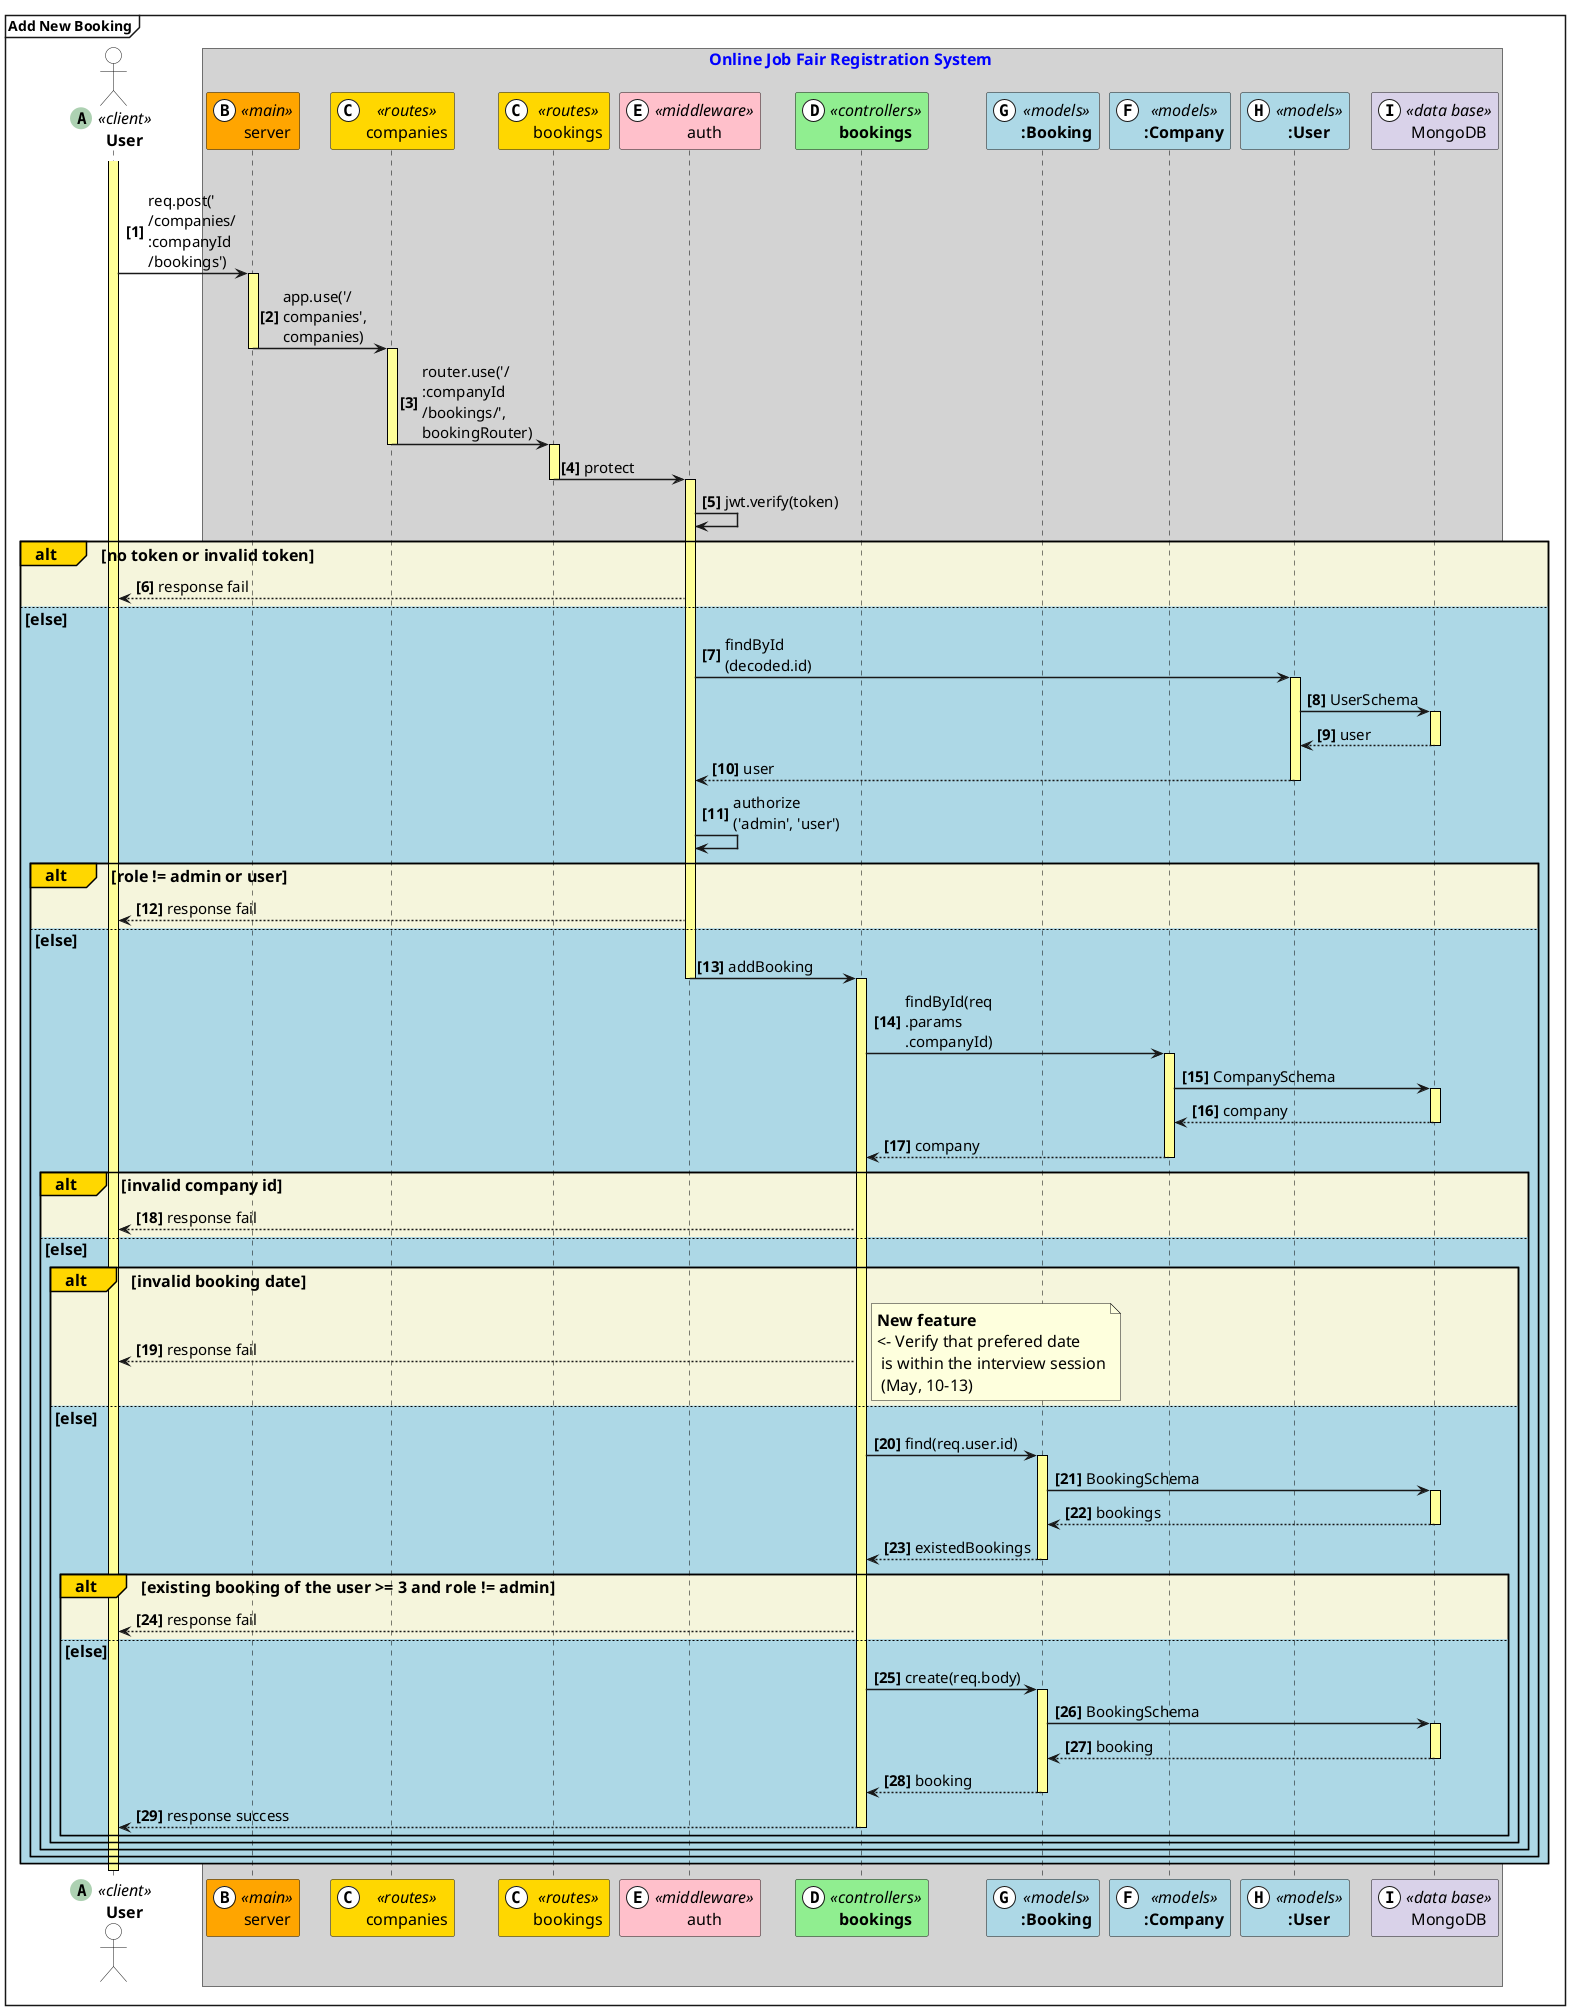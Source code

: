
@startuml

' hide footbox
skinparam sequenceArrowThickness 1.5
skinparam fontsize 50
autonumber 1 "<b>[###]"
skinparam defaultFontSize 16
skinparam component {
'FontSize 13
'BackgroundColor<<Apache>> Red
'BorderColor<<Apache>> #FF6655
'FontName Courier
'BorderColor black
'BackgroundColor gold
'ArrowFontName Impact
ArrowFontSize 15
'ArrowColor #FF6655
'ArrowFontColor #777777
}
'skinparam backgroundColor #EEEBDC
Mainframe <b>Add New Booking</b>

actor "<b>User" as user <<(A,#ADD1B2)client>>#White
Box Online Job Fair Registration System #lightgrey
participant "server" as server <<(B,#FFFFFF)main>>#Orange
'participant "auth" as rauth <<(C,#FFFFFF)routes>>#Gold
participant "companies" as rcompanies <<(C,#FFFFFF)routes>>#Gold
participant "bookings" as rbookings <<(C,#FFFFFF)routes>>#Gold
participant "auth" as middleware_auth <<(E,#FFFFFF)middleware>>#Pink
'participant "<b>auth" as controllers_auth <<(D,#FFFFFF)controllers>>#LightGreen
participant "<b>bookings" as controllers_bookings <<(D,#FFFFFF)controllers>>#LightGreen
'participant "<b>companies" as controllers_companies <<(F,#FFFFFF)controllers>>#LightGreen
participant "<b>:Booking" as models_Booking <<(G,#FFFFFF)models>>#LightBlue
participant "<b>:Company" as models_Company <<(F,#FFFFFF)models>>#LightBlue
participant "<b>:User" as models_User <<(H,#FFFFFF)models>>#LightBlue
participant "MongoDB" as mongo <<(I,#FFFFFF)data base>>#d9d2e9
end box

|||
Activate user
user->server: req.post('\n/companies/\n:companyId\n/bookings')
Activate server
'Route'
server->rcompanies: app.use('/\ncompanies', \ncompanies)
DeActivate server
Activate rcompanies
rcompanies->rbookings: router.use('/\n:companyId\n/bookings/', \nbookingRouter)
DeActivate rcompanies
Activate rbookings
'Middleware auth
rbookings->middleware_auth: protect
DeActivate rbookings
Activate middleware_auth
middleware_auth->middleware_auth: jwt.verify(token)
Alt#Gold #Beige no token or invalid token
middleware_auth-->user: response fail
Else #LightBlue else
middleware_auth->models_User: findById\n(decoded.id)
Activate models_User
models_User->mongo: UserSchema
Activate mongo
mongo-->models_User: user
DeActivate mongo
models_User-->middleware_auth: user
DeActivate models_User
middleware_auth->middleware_auth: authorize\n('admin', 'user')
Alt#Gold #Beige role != admin or user
middleware_auth-->user: response fail
Else #LightBlue else
middleware_auth->controllers_bookings: addBooking
DeActivate middleware_auth
Activate controllers_bookings
controllers_bookings->models_Company: findById(req\n.params\n.companyId)
Activate models_Company
models_Company->mongo: CompanySchema
Activate mongo
mongo-->models_Company: company
DeActivate mongo
models_Company-->controllers_bookings: company
DeActivate models_Company
Alt#Gold #Beige invalid company id
controllers_bookings-->user: response fail
Else #LightBlue else
Alt#Gold #Beige invalid booking date
controllers_bookings-->user: response fail
note right: <b>New feature\n<- Verify that prefered date\n is within the interview session\n (May, 10-13)
Else #LightBlue else
controllers_bookings->models_Booking: find(req.user.id)
Activate models_Booking
models_Booking->mongo: BookingSchema
Activate mongo
mongo-->models_Booking: bookings
DeActivate mongo
models_Booking-->controllers_bookings: existedBookings
DeActivate models_Booking
Alt#Gold #Beige existing booking of the user >= 3 and role != admin
controllers_bookings-->user: response fail
Else #LightBlue else
controllers_bookings->models_Booking: create(req.body)
Activate models_Booking
models_Booking->mongo: BookingSchema
Activate mongo
mongo-->models_Booking: booking
DeActivate mongo
models_Booking-->controllers_bookings: booking
DeActivate models_Booking
controllers_bookings-->user: response success
DeActivate controllers_bookings
End Alt
End Alt
End Alt
End Alt
End Alt
DeActivate user


skinparam sequence {
'Box ==============================
BoxBorderColor Black
BoxFontColor Blue
BoxFontSize 16
'LifeLine + Arrow ==============================
'ArrowColor DeepSkyBlue
LifeLineBorderColor Black
LifeLineBackgroundColor #FFFF99
'Participant ==============================
ParticipantBorderColor Black
'ParticipantBackgroundColor DodgerBlue
StereoTypeFontSize 14
ParticipantFontSize 16
ParticipantFontColor #0c0c0c
'ParticipantFontName Impact
'Actor ==============================
ActorBorderColor Black
ActorBackgroundColor White
ActorFontSize 16
ActorFontColor Black
'ActorFontName Aapex
' ===================================
}

@enduml